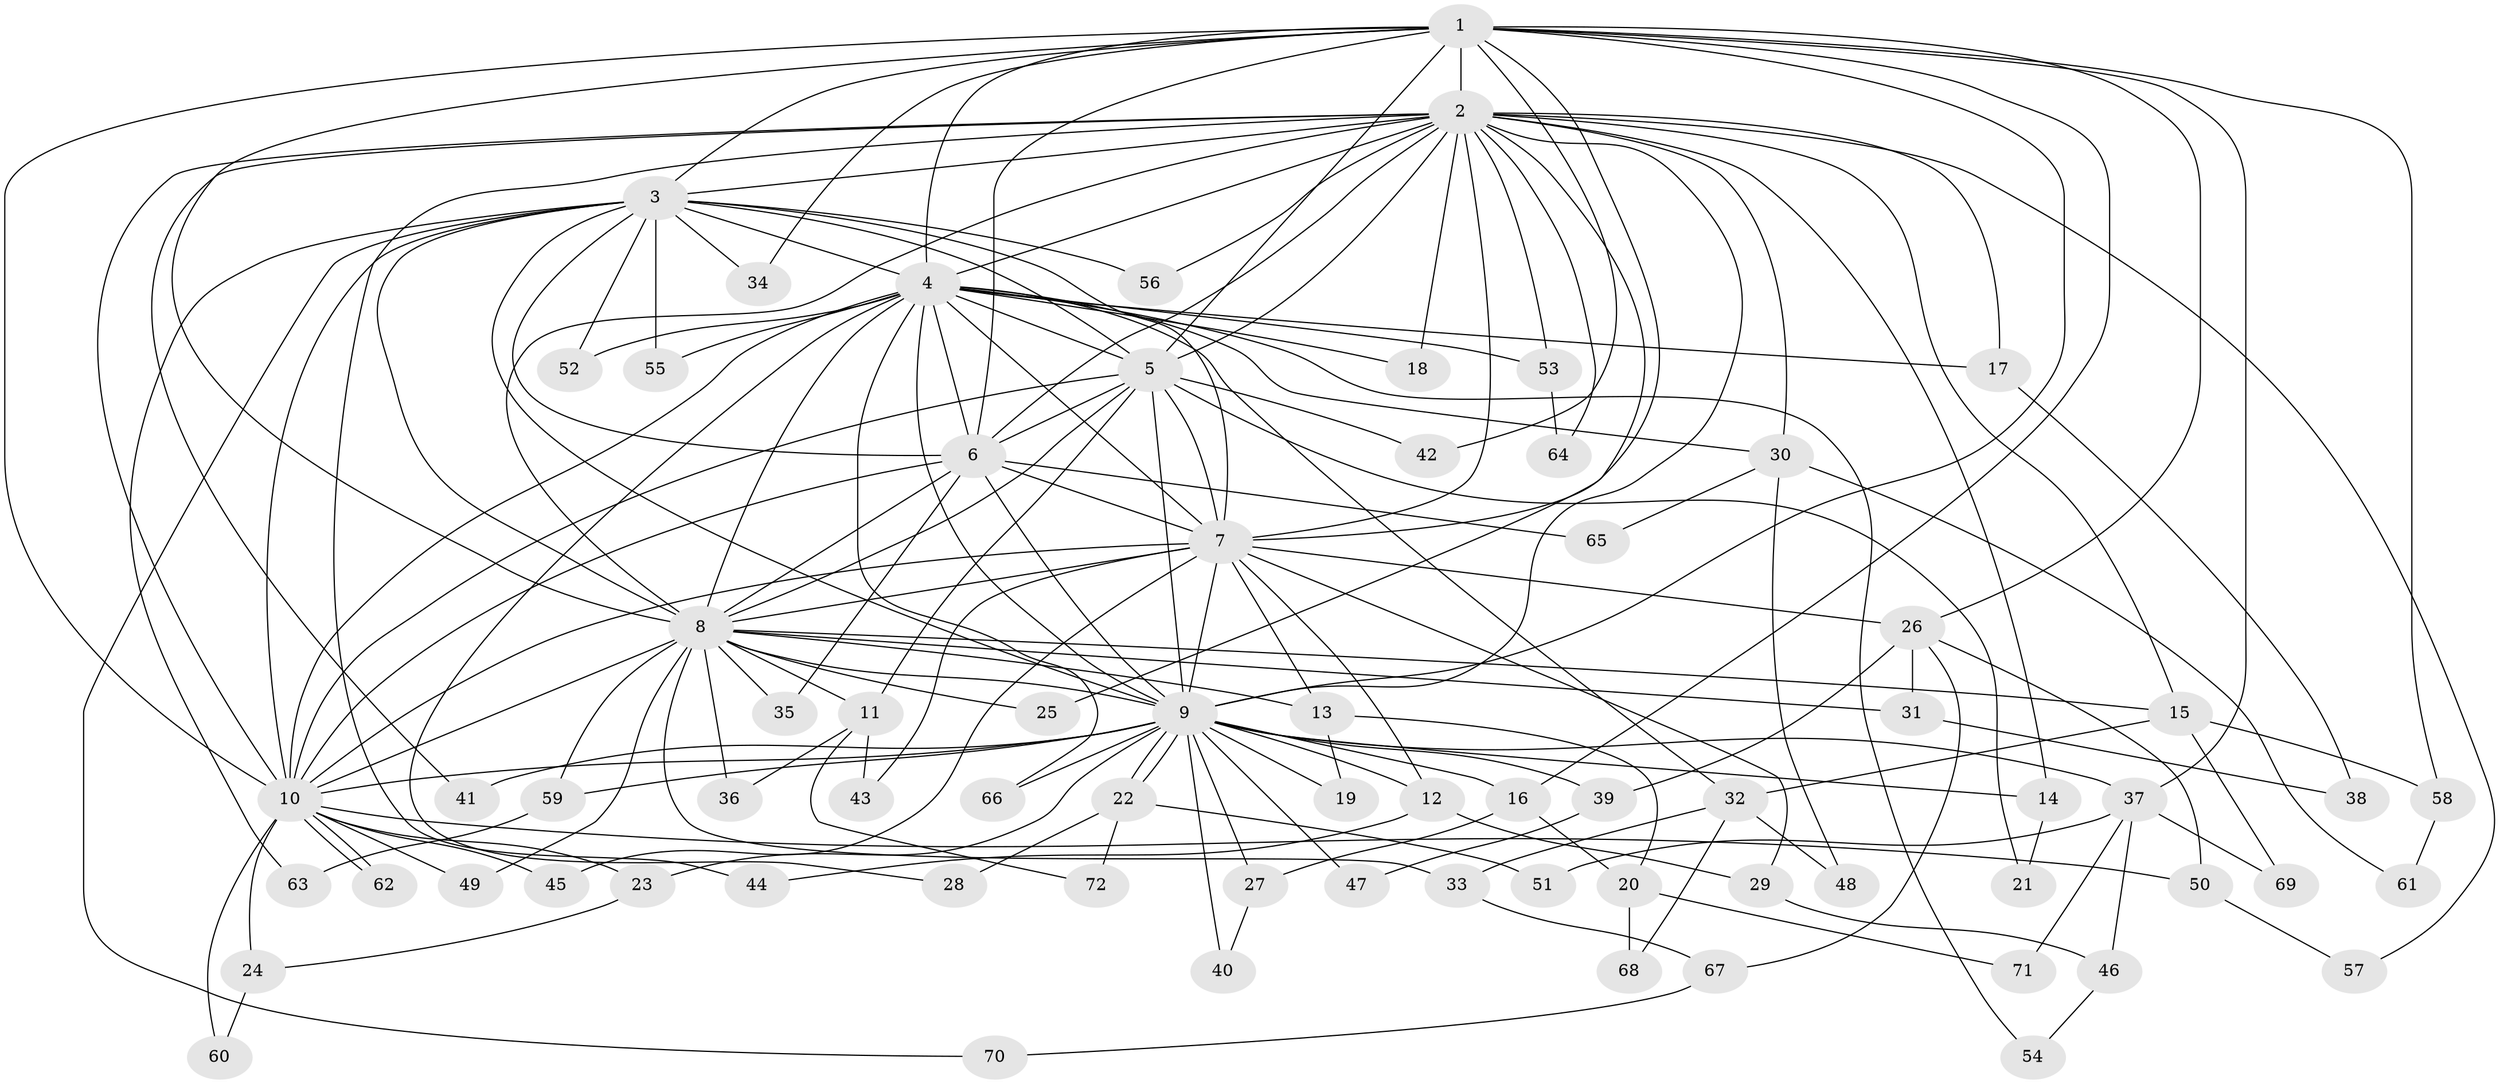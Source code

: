 // coarse degree distribution, {14: 0.02, 20: 0.02, 12: 0.04, 22: 0.02, 9: 0.02, 17: 0.02, 19: 0.02, 5: 0.06, 3: 0.22, 4: 0.08, 2: 0.42, 6: 0.04, 1: 0.02}
// Generated by graph-tools (version 1.1) at 2025/23/03/03/25 07:23:42]
// undirected, 72 vertices, 169 edges
graph export_dot {
graph [start="1"]
  node [color=gray90,style=filled];
  1;
  2;
  3;
  4;
  5;
  6;
  7;
  8;
  9;
  10;
  11;
  12;
  13;
  14;
  15;
  16;
  17;
  18;
  19;
  20;
  21;
  22;
  23;
  24;
  25;
  26;
  27;
  28;
  29;
  30;
  31;
  32;
  33;
  34;
  35;
  36;
  37;
  38;
  39;
  40;
  41;
  42;
  43;
  44;
  45;
  46;
  47;
  48;
  49;
  50;
  51;
  52;
  53;
  54;
  55;
  56;
  57;
  58;
  59;
  60;
  61;
  62;
  63;
  64;
  65;
  66;
  67;
  68;
  69;
  70;
  71;
  72;
  1 -- 2;
  1 -- 3;
  1 -- 4;
  1 -- 5;
  1 -- 6;
  1 -- 7;
  1 -- 8;
  1 -- 9;
  1 -- 10;
  1 -- 16;
  1 -- 26;
  1 -- 34;
  1 -- 37;
  1 -- 42;
  1 -- 58;
  2 -- 3;
  2 -- 4;
  2 -- 5;
  2 -- 6;
  2 -- 7;
  2 -- 8;
  2 -- 9;
  2 -- 10;
  2 -- 14;
  2 -- 15;
  2 -- 17;
  2 -- 18;
  2 -- 25;
  2 -- 30;
  2 -- 41;
  2 -- 44;
  2 -- 53;
  2 -- 56;
  2 -- 57;
  2 -- 64;
  3 -- 4;
  3 -- 5;
  3 -- 6;
  3 -- 7;
  3 -- 8;
  3 -- 9;
  3 -- 10;
  3 -- 34;
  3 -- 52;
  3 -- 55;
  3 -- 56;
  3 -- 63;
  3 -- 70;
  4 -- 5;
  4 -- 6;
  4 -- 7;
  4 -- 8;
  4 -- 9;
  4 -- 10;
  4 -- 17;
  4 -- 18;
  4 -- 28;
  4 -- 30;
  4 -- 32;
  4 -- 52;
  4 -- 53;
  4 -- 54;
  4 -- 55;
  4 -- 66;
  5 -- 6;
  5 -- 7;
  5 -- 8;
  5 -- 9;
  5 -- 10;
  5 -- 11;
  5 -- 21;
  5 -- 42;
  6 -- 7;
  6 -- 8;
  6 -- 9;
  6 -- 10;
  6 -- 35;
  6 -- 65;
  7 -- 8;
  7 -- 9;
  7 -- 10;
  7 -- 12;
  7 -- 13;
  7 -- 26;
  7 -- 29;
  7 -- 43;
  7 -- 45;
  8 -- 9;
  8 -- 10;
  8 -- 11;
  8 -- 13;
  8 -- 15;
  8 -- 25;
  8 -- 31;
  8 -- 33;
  8 -- 35;
  8 -- 36;
  8 -- 49;
  8 -- 59;
  9 -- 10;
  9 -- 12;
  9 -- 14;
  9 -- 16;
  9 -- 19;
  9 -- 22;
  9 -- 22;
  9 -- 23;
  9 -- 27;
  9 -- 37;
  9 -- 39;
  9 -- 40;
  9 -- 41;
  9 -- 47;
  9 -- 59;
  9 -- 66;
  10 -- 23;
  10 -- 24;
  10 -- 45;
  10 -- 49;
  10 -- 50;
  10 -- 60;
  10 -- 62;
  10 -- 62;
  11 -- 36;
  11 -- 43;
  11 -- 72;
  12 -- 29;
  12 -- 44;
  13 -- 19;
  13 -- 20;
  14 -- 21;
  15 -- 32;
  15 -- 58;
  15 -- 69;
  16 -- 20;
  16 -- 27;
  17 -- 38;
  20 -- 68;
  20 -- 71;
  22 -- 28;
  22 -- 51;
  22 -- 72;
  23 -- 24;
  24 -- 60;
  26 -- 31;
  26 -- 39;
  26 -- 50;
  26 -- 67;
  27 -- 40;
  29 -- 46;
  30 -- 48;
  30 -- 61;
  30 -- 65;
  31 -- 38;
  32 -- 33;
  32 -- 48;
  32 -- 68;
  33 -- 67;
  37 -- 46;
  37 -- 51;
  37 -- 69;
  37 -- 71;
  39 -- 47;
  46 -- 54;
  50 -- 57;
  53 -- 64;
  58 -- 61;
  59 -- 63;
  67 -- 70;
}
